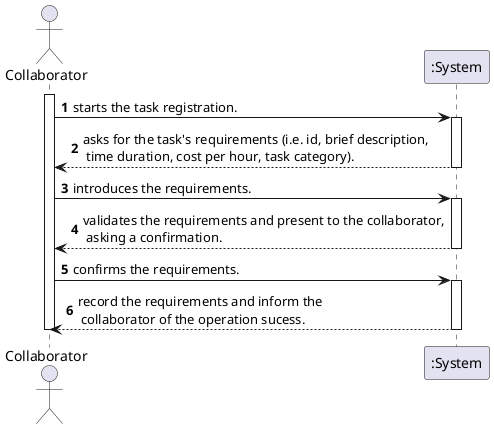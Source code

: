 @startuml
autonumber
actor "Collaborator" as COL

activate COL
COL -> ":System" : starts the task registration.
activate ":System"
":System" --> COL : asks for the task's requirements (i.e. id, brief description, \n time duration, cost per hour, task category).
deactivate ":System"

COL -> ":System" : introduces the requirements.
activate ":System"
":System" --> COL : validates the requirements and present to the collaborator,\n asking a confirmation.
deactivate ":System"

COL -> ":System" : confirms the requirements.
activate ":System"
":System" --> COL : record the requirements and inform the\n collaborator of the operation sucess.
deactivate ":System"

deactivate COL

@enduml
